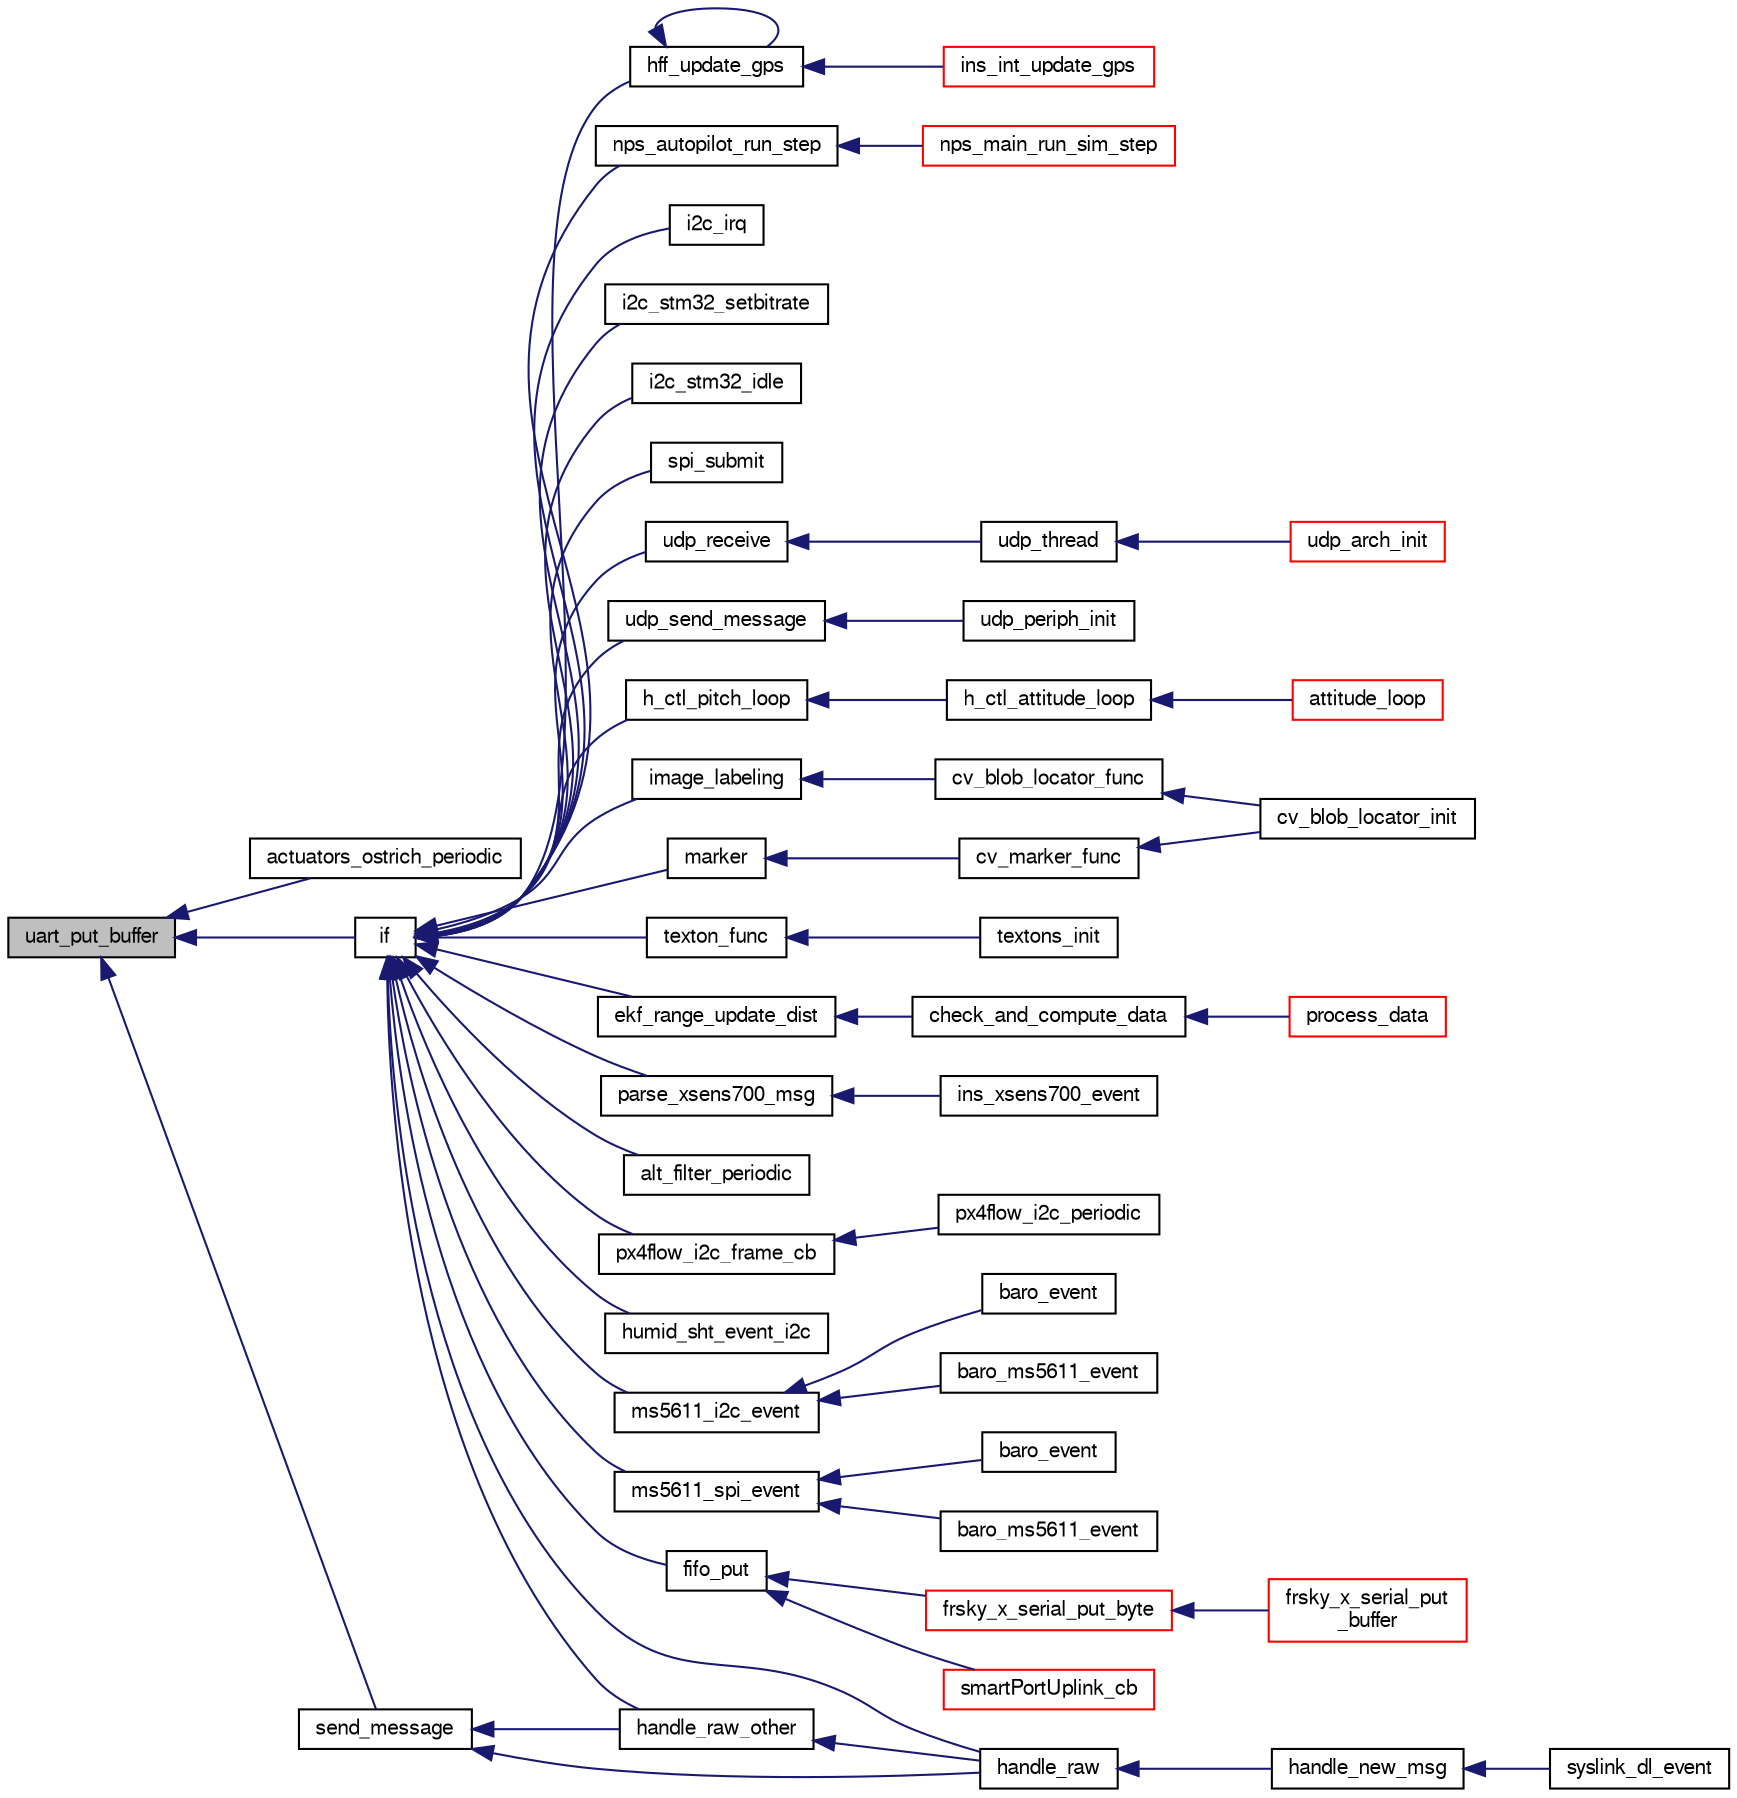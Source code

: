 digraph "uart_put_buffer"
{
  edge [fontname="FreeSans",fontsize="10",labelfontname="FreeSans",labelfontsize="10"];
  node [fontname="FreeSans",fontsize="10",shape=record];
  rankdir="LR";
  Node1 [label="uart_put_buffer",height=0.2,width=0.4,color="black", fillcolor="grey75", style="filled", fontcolor="black"];
  Node1 -> Node2 [dir="back",color="midnightblue",fontsize="10",style="solid",fontname="FreeSans"];
  Node2 [label="actuators_ostrich_periodic",height=0.2,width=0.4,color="black", fillcolor="white", style="filled",URL="$modules_2actuators_2actuators__ostrich_8h.html#ae47b4a3b2d75b6b733eb0f9c5d72a372"];
  Node1 -> Node3 [dir="back",color="midnightblue",fontsize="10",style="solid",fontname="FreeSans"];
  Node3 [label="if",height=0.2,width=0.4,color="black", fillcolor="white", style="filled",URL="$e__identification__fr_8c.html#a92cffae21318c1d983c63f3afa2a8d87"];
  Node3 -> Node4 [dir="back",color="midnightblue",fontsize="10",style="solid",fontname="FreeSans"];
  Node4 [label="i2c_irq",height=0.2,width=0.4,color="black", fillcolor="white", style="filled",URL="$stm32_2mcu__periph_2i2c__arch_8c.html#a9cdca4a1beda37ad7a9a7087252b6bbf"];
  Node3 -> Node5 [dir="back",color="midnightblue",fontsize="10",style="solid",fontname="FreeSans"];
  Node5 [label="i2c_stm32_setbitrate",height=0.2,width=0.4,color="black", fillcolor="white", style="filled",URL="$stm32_2mcu__periph_2i2c__arch_8c.html#af6c16ded89419dcadd6d658416e9f55c"];
  Node3 -> Node6 [dir="back",color="midnightblue",fontsize="10",style="solid",fontname="FreeSans"];
  Node6 [label="i2c_stm32_idle",height=0.2,width=0.4,color="black", fillcolor="white", style="filled",URL="$stm32_2mcu__periph_2i2c__arch_8c.html#ab9e5bad12034eb78fc98e86032eb938c"];
  Node3 -> Node7 [dir="back",color="midnightblue",fontsize="10",style="solid",fontname="FreeSans"];
  Node7 [label="spi_submit",height=0.2,width=0.4,color="black", fillcolor="white", style="filled",URL="$group__spi.html#ga5d383931766cb373ebad0b8bc26d439d",tooltip="Submit a spi transaction. "];
  Node3 -> Node8 [dir="back",color="midnightblue",fontsize="10",style="solid",fontname="FreeSans"];
  Node8 [label="udp_receive",height=0.2,width=0.4,color="black", fillcolor="white", style="filled",URL="$udp_8h.html#a23264d73f7cf6197c139bf6841da1ee2",tooltip="Read bytes from UDP. "];
  Node8 -> Node9 [dir="back",color="midnightblue",fontsize="10",style="solid",fontname="FreeSans"];
  Node9 [label="udp_thread",height=0.2,width=0.4,color="black", fillcolor="white", style="filled",URL="$linux_2mcu__periph_2udp__arch_8c.html#a4228ab15648ebad6b74132335c63635e",tooltip="check for new udp packets to receive or send. "];
  Node9 -> Node10 [dir="back",color="midnightblue",fontsize="10",style="solid",fontname="FreeSans"];
  Node10 [label="udp_arch_init",height=0.2,width=0.4,color="red", fillcolor="white", style="filled",URL="$sim_2mcu__periph_2udp__arch_8h.html#a665732768aad2a0f4b0a396d96485cc2"];
  Node3 -> Node11 [dir="back",color="midnightblue",fontsize="10",style="solid",fontname="FreeSans"];
  Node11 [label="udp_send_message",height=0.2,width=0.4,color="black", fillcolor="white", style="filled",URL="$udp_8h.html#acd1365113847d9c844e256228443af2d",tooltip="Send a message. "];
  Node11 -> Node12 [dir="back",color="midnightblue",fontsize="10",style="solid",fontname="FreeSans"];
  Node12 [label="udp_periph_init",height=0.2,width=0.4,color="black", fillcolor="white", style="filled",URL="$udp_8h.html#a1f1d82b302692d0e1c6b01db1b03f6ea",tooltip="Initialize the UDP peripheral. "];
  Node3 -> Node13 [dir="back",color="midnightblue",fontsize="10",style="solid",fontname="FreeSans"];
  Node13 [label="h_ctl_pitch_loop",height=0.2,width=0.4,color="black", fillcolor="white", style="filled",URL="$stabilization__adaptive_8c.html#a10c9851e192217d5a4e7b6dc98e16c2d"];
  Node13 -> Node14 [dir="back",color="midnightblue",fontsize="10",style="solid",fontname="FreeSans"];
  Node14 [label="h_ctl_attitude_loop",height=0.2,width=0.4,color="black", fillcolor="white", style="filled",URL="$fixedwing_2stabilization_2stabilization__attitude_8h.html#a86f0d47644538be1345aab19c7dc3de4"];
  Node14 -> Node15 [dir="back",color="midnightblue",fontsize="10",style="solid",fontname="FreeSans"];
  Node15 [label="attitude_loop",height=0.2,width=0.4,color="red", fillcolor="white", style="filled",URL="$fixedwing_2autopilot__static_8h.html#a315546d9034361bbc6970b3792dc8b67"];
  Node3 -> Node16 [dir="back",color="midnightblue",fontsize="10",style="solid",fontname="FreeSans"];
  Node16 [label="image_labeling",height=0.2,width=0.4,color="black", fillcolor="white", style="filled",URL="$blob__finder_8h.html#a4394ddcfee7f3a3c1ff870b038b2883b"];
  Node16 -> Node17 [dir="back",color="midnightblue",fontsize="10",style="solid",fontname="FreeSans"];
  Node17 [label="cv_blob_locator_func",height=0.2,width=0.4,color="black", fillcolor="white", style="filled",URL="$cv__blob__locator_8c.html#a922c40d2a25e1519548f0d62094d13e0"];
  Node17 -> Node18 [dir="back",color="midnightblue",fontsize="10",style="solid",fontname="FreeSans"];
  Node18 [label="cv_blob_locator_init",height=0.2,width=0.4,color="black", fillcolor="white", style="filled",URL="$cv__blob__locator_8h.html#a03040f93fee504200fd409c45f488e4d"];
  Node3 -> Node19 [dir="back",color="midnightblue",fontsize="10",style="solid",fontname="FreeSans"];
  Node19 [label="marker",height=0.2,width=0.4,color="black", fillcolor="white", style="filled",URL="$imavmarker_8h.html#aafa443822c1c72b0735f92c4656eb669"];
  Node19 -> Node20 [dir="back",color="midnightblue",fontsize="10",style="solid",fontname="FreeSans"];
  Node20 [label="cv_marker_func",height=0.2,width=0.4,color="black", fillcolor="white", style="filled",URL="$cv__blob__locator_8c.html#a095162a58d6a269d84029f8a17a1d359"];
  Node20 -> Node18 [dir="back",color="midnightblue",fontsize="10",style="solid",fontname="FreeSans"];
  Node3 -> Node21 [dir="back",color="midnightblue",fontsize="10",style="solid",fontname="FreeSans"];
  Node21 [label="texton_func",height=0.2,width=0.4,color="black", fillcolor="white", style="filled",URL="$textons_8c.html#a5a28ef29bd02e895d11d195fc565526f",tooltip="Main texton processing function that first either loads or learns a dictionary and then extracts the ..."];
  Node21 -> Node22 [dir="back",color="midnightblue",fontsize="10",style="solid",fontname="FreeSans"];
  Node22 [label="textons_init",height=0.2,width=0.4,color="black", fillcolor="white", style="filled",URL="$textons_8h.html#ac363e3fda520a9cc84e35d929f01d62d",tooltip="Initialize. "];
  Node3 -> Node23 [dir="back",color="midnightblue",fontsize="10",style="solid",fontname="FreeSans"];
  Node23 [label="handle_raw_other",height=0.2,width=0.4,color="black", fillcolor="white", style="filled",URL="$syslink__dl_8c.html#aa429086c6c98ffa95fdb0381e67b1285",tooltip="Handle various raw messages. "];
  Node23 -> Node24 [dir="back",color="midnightblue",fontsize="10",style="solid",fontname="FreeSans"];
  Node24 [label="handle_raw",height=0.2,width=0.4,color="black", fillcolor="white", style="filled",URL="$syslink__dl_8c.html#a9a5fcd9b15a63e5311c8ff49c6f95bb8",tooltip="Handle raw datalink. "];
  Node24 -> Node25 [dir="back",color="midnightblue",fontsize="10",style="solid",fontname="FreeSans"];
  Node25 [label="handle_new_msg",height=0.2,width=0.4,color="black", fillcolor="white", style="filled",URL="$syslink__dl_8c.html#a665fd9a99b5fbbbff1c98a97f1742665",tooltip="New RX message. "];
  Node25 -> Node26 [dir="back",color="midnightblue",fontsize="10",style="solid",fontname="FreeSans"];
  Node26 [label="syslink_dl_event",height=0.2,width=0.4,color="black", fillcolor="white", style="filled",URL="$syslink__dl_8h.html#a248668c76bd51845ed6a42ff3da5f1a9",tooltip="Datalink event. "];
  Node3 -> Node24 [dir="back",color="midnightblue",fontsize="10",style="solid",fontname="FreeSans"];
  Node3 -> Node27 [dir="back",color="midnightblue",fontsize="10",style="solid",fontname="FreeSans"];
  Node27 [label="ekf_range_update_dist",height=0.2,width=0.4,color="black", fillcolor="white", style="filled",URL="$ekf__range_8h.html#a6778974be3a678696790a30c04315a72",tooltip="Update step based on each new distance data. "];
  Node27 -> Node28 [dir="back",color="midnightblue",fontsize="10",style="solid",fontname="FreeSans"];
  Node28 [label="check_and_compute_data",height=0.2,width=0.4,color="black", fillcolor="white", style="filled",URL="$dw1000__arduino_8c.html#a61ebb26ab28d54f27878ffeb87febfe9",tooltip="check new data and compute with the proper algorithm "];
  Node28 -> Node29 [dir="back",color="midnightblue",fontsize="10",style="solid",fontname="FreeSans"];
  Node29 [label="process_data",height=0.2,width=0.4,color="red", fillcolor="white", style="filled",URL="$dw1000__arduino_8c.html#acac53dcc1b2e1d953c1642b3b15afe4c"];
  Node3 -> Node30 [dir="back",color="midnightblue",fontsize="10",style="solid",fontname="FreeSans"];
  Node30 [label="alt_filter_periodic",height=0.2,width=0.4,color="black", fillcolor="white", style="filled",URL="$alt__filter_8h.html#acb1c5bf01229d55cd2a7542a49e37ec8"];
  Node3 -> Node31 [dir="back",color="midnightblue",fontsize="10",style="solid",fontname="FreeSans"];
  Node31 [label="parse_xsens700_msg",height=0.2,width=0.4,color="black", fillcolor="white", style="filled",URL="$xsens700_8h.html#ac2454e953f536da139df3af77095c560"];
  Node31 -> Node32 [dir="back",color="midnightblue",fontsize="10",style="solid",fontname="FreeSans"];
  Node32 [label="ins_xsens700_event",height=0.2,width=0.4,color="black", fillcolor="white", style="filled",URL="$ins__xsens700_8h.html#af5b103447ab6c24b2ad38714d258b262"];
  Node3 -> Node33 [dir="back",color="midnightblue",fontsize="10",style="solid",fontname="FreeSans"];
  Node33 [label="humid_sht_event_i2c",height=0.2,width=0.4,color="black", fillcolor="white", style="filled",URL="$humid__sht__i2c_8h.html#a9250bbec811cdbcc7c024e084dacc33f"];
  Node3 -> Node34 [dir="back",color="midnightblue",fontsize="10",style="solid",fontname="FreeSans"];
  Node34 [label="px4flow_i2c_frame_cb",height=0.2,width=0.4,color="black", fillcolor="white", style="filled",URL="$px4flow__i2c_8c.html#ad7e1980e7d9d597a3902d1fb1bcb19b9",tooltip="Propagate optical flow information. "];
  Node34 -> Node35 [dir="back",color="midnightblue",fontsize="10",style="solid",fontname="FreeSans"];
  Node35 [label="px4flow_i2c_periodic",height=0.2,width=0.4,color="black", fillcolor="white", style="filled",URL="$px4flow__i2c_8h.html#a4d95252752186b0b1e437955c7eeea8b",tooltip="Poll px4flow for data 152 i2c frames are created per second, so the PX4FLOW can be polled at up to 15..."];
  Node3 -> Node36 [dir="back",color="midnightblue",fontsize="10",style="solid",fontname="FreeSans"];
  Node36 [label="ms5611_i2c_event",height=0.2,width=0.4,color="black", fillcolor="white", style="filled",URL="$ms5611__i2c_8h.html#a14e55ee13fb38c32b8c0bb6146695ca9"];
  Node36 -> Node37 [dir="back",color="midnightblue",fontsize="10",style="solid",fontname="FreeSans"];
  Node37 [label="baro_event",height=0.2,width=0.4,color="black", fillcolor="white", style="filled",URL="$tawaki_2baro__board_8h.html#a35cf6cc4a308999840a583900a3d35ff"];
  Node36 -> Node38 [dir="back",color="midnightblue",fontsize="10",style="solid",fontname="FreeSans"];
  Node38 [label="baro_ms5611_event",height=0.2,width=0.4,color="black", fillcolor="white", style="filled",URL="$baro__ms5611__spi_8h.html#afd15b3c514cb6c7763b0db2788665185"];
  Node3 -> Node39 [dir="back",color="midnightblue",fontsize="10",style="solid",fontname="FreeSans"];
  Node39 [label="ms5611_spi_event",height=0.2,width=0.4,color="black", fillcolor="white", style="filled",URL="$ms5611__spi_8h.html#a7b23274ad291a9e686044d66f378d91d"];
  Node39 -> Node40 [dir="back",color="midnightblue",fontsize="10",style="solid",fontname="FreeSans"];
  Node40 [label="baro_event",height=0.2,width=0.4,color="black", fillcolor="white", style="filled",URL="$baro__board__ms5611__spi_8c.html#a35cf6cc4a308999840a583900a3d35ff"];
  Node39 -> Node41 [dir="back",color="midnightblue",fontsize="10",style="solid",fontname="FreeSans"];
  Node41 [label="baro_ms5611_event",height=0.2,width=0.4,color="black", fillcolor="white", style="filled",URL="$baro__ms5611__spi_8c.html#afd15b3c514cb6c7763b0db2788665185"];
  Node3 -> Node42 [dir="back",color="midnightblue",fontsize="10",style="solid",fontname="FreeSans"];
  Node42 [label="fifo_put",height=0.2,width=0.4,color="black", fillcolor="white", style="filled",URL="$frsky__x_8c.html#ae3001fd8504f8ad30ee40a958da7bf0c"];
  Node42 -> Node43 [dir="back",color="midnightblue",fontsize="10",style="solid",fontname="FreeSans"];
  Node43 [label="frsky_x_serial_put_byte",height=0.2,width=0.4,color="red", fillcolor="white", style="filled",URL="$frsky__x_8c.html#adfc11fb9defc0b2418edb24b1fa921cf"];
  Node43 -> Node44 [dir="back",color="midnightblue",fontsize="10",style="solid",fontname="FreeSans"];
  Node44 [label="frsky_x_serial_put\l_buffer",height=0.2,width=0.4,color="red", fillcolor="white", style="filled",URL="$frsky__x_8c.html#a5dd04719fb15ba4f54c826aca5aae8ad"];
  Node42 -> Node45 [dir="back",color="midnightblue",fontsize="10",style="solid",fontname="FreeSans"];
  Node45 [label="smartPortUplink_cb",height=0.2,width=0.4,color="red", fillcolor="white", style="filled",URL="$frsky__x_8c.html#ac745280f849c2fc887d6a00050e20aeb"];
  Node3 -> Node46 [dir="back",color="midnightblue",fontsize="10",style="solid",fontname="FreeSans"];
  Node46 [label="hff_update_gps",height=0.2,width=0.4,color="black", fillcolor="white", style="filled",URL="$hf__float_8h.html#a72f310874029d3bec298c7161601a57e"];
  Node46 -> Node46 [dir="back",color="midnightblue",fontsize="10",style="solid",fontname="FreeSans"];
  Node46 -> Node47 [dir="back",color="midnightblue",fontsize="10",style="solid",fontname="FreeSans"];
  Node47 [label="ins_int_update_gps",height=0.2,width=0.4,color="red", fillcolor="white", style="filled",URL="$ins__int_8h.html#a54df8c17ccf7a20d6ca09ad0b8f45db3"];
  Node3 -> Node48 [dir="back",color="midnightblue",fontsize="10",style="solid",fontname="FreeSans"];
  Node48 [label="nps_autopilot_run_step",height=0.2,width=0.4,color="black", fillcolor="white", style="filled",URL="$nps__autopilot__rotorcraft_8c.html#a12870aaa609d4860004be3cec4c8cf2a"];
  Node48 -> Node49 [dir="back",color="midnightblue",fontsize="10",style="solid",fontname="FreeSans"];
  Node49 [label="nps_main_run_sim_step",height=0.2,width=0.4,color="red", fillcolor="white", style="filled",URL="$nps__main__sitl_8c.html#a9a080385e191a932860731e6f511c775"];
  Node1 -> Node50 [dir="back",color="midnightblue",fontsize="10",style="solid",fontname="FreeSans"];
  Node50 [label="send_message",height=0.2,width=0.4,color="black", fillcolor="white", style="filled",URL="$syslink__dl_8c.html#ad541734144cc860fa9ab400f9ffc2a05",tooltip="Send a syslink message. "];
  Node50 -> Node23 [dir="back",color="midnightblue",fontsize="10",style="solid",fontname="FreeSans"];
  Node50 -> Node24 [dir="back",color="midnightblue",fontsize="10",style="solid",fontname="FreeSans"];
}
